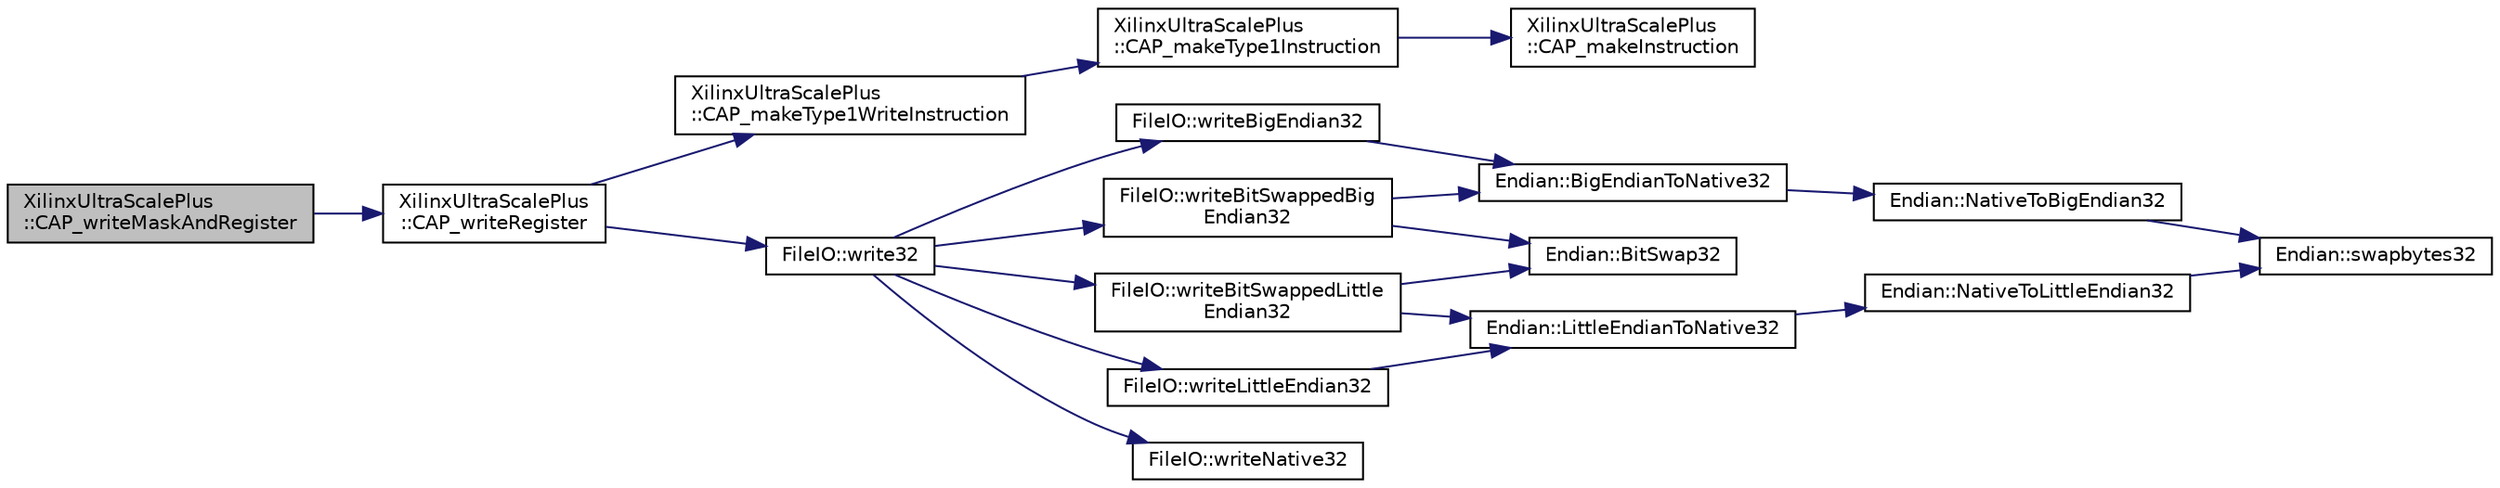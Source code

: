digraph "XilinxUltraScalePlus::CAP_writeMaskAndRegister"
{
 // INTERACTIVE_SVG=YES
 // LATEX_PDF_SIZE
  edge [fontname="Helvetica",fontsize="10",labelfontname="Helvetica",labelfontsize="10"];
  node [fontname="Helvetica",fontsize="10",shape=record];
  rankdir="LR";
  Node1 [label="XilinxUltraScalePlus\l::CAP_writeMaskAndRegister",height=0.2,width=0.4,color="black", fillcolor="grey75", style="filled", fontcolor="black",tooltip="Generate the encoding for writing a CAP register with a mask and write it to file ofstream."];
  Node1 -> Node2 [color="midnightblue",fontsize="10",style="solid",fontname="Helvetica"];
  Node2 [label="XilinxUltraScalePlus\l::CAP_writeRegister",height=0.2,width=0.4,color="black", fillcolor="white", style="filled",URL="$classXilinxUltraScalePlus.html#a24ae5ad716caec7390276bb39449658e",tooltip="Generate the encoding for writing a CAP register and write it to file ofstream."];
  Node2 -> Node3 [color="midnightblue",fontsize="10",style="solid",fontname="Helvetica"];
  Node3 [label="XilinxUltraScalePlus\l::CAP_makeType1WriteInstruction",height=0.2,width=0.4,color="black", fillcolor="white", style="filled",URL="$classXilinxUltraScalePlus.html#ab35a91fcdb182224b63bdffd57c3cc48",tooltip="Generate and return the encoding for a type 1 Write instruction."];
  Node3 -> Node4 [color="midnightblue",fontsize="10",style="solid",fontname="Helvetica"];
  Node4 [label="XilinxUltraScalePlus\l::CAP_makeType1Instruction",height=0.2,width=0.4,color="black", fillcolor="white", style="filled",URL="$classXilinxUltraScalePlus.html#a1d778781731c87486eebba98b97ef77b",tooltip="Generate and return the encoding for a type 1 instruction."];
  Node4 -> Node5 [color="midnightblue",fontsize="10",style="solid",fontname="Helvetica"];
  Node5 [label="XilinxUltraScalePlus\l::CAP_makeInstruction",height=0.2,width=0.4,color="black", fillcolor="white", style="filled",URL="$classXilinxUltraScalePlus.html#aa261ea6bf2b474d7aee3ab061853cd7e",tooltip="Generate and return the encoding for an instruction."];
  Node2 -> Node6 [color="midnightblue",fontsize="10",style="solid",fontname="Helvetica"];
  Node6 [label="FileIO::write32",height=0.2,width=0.4,color="black", fillcolor="white", style="filled",URL="$namespaceFileIO.html#a016934d3d8c167e7784f826b987cda3f",tooltip=" "];
  Node6 -> Node7 [color="midnightblue",fontsize="10",style="solid",fontname="Helvetica"];
  Node7 [label="FileIO::writeBigEndian32",height=0.2,width=0.4,color="black", fillcolor="white", style="filled",URL="$namespaceFileIO.html#a0b69d50fa3cb892a02baca2296f1c54d",tooltip=" "];
  Node7 -> Node8 [color="midnightblue",fontsize="10",style="solid",fontname="Helvetica"];
  Node8 [label="Endian::BigEndianToNative32",height=0.2,width=0.4,color="black", fillcolor="white", style="filled",URL="$namespaceEndian.html#a6a54530860ad8ec19facaaa26ae9a6ae",tooltip=" "];
  Node8 -> Node9 [color="midnightblue",fontsize="10",style="solid",fontname="Helvetica"];
  Node9 [label="Endian::NativeToBigEndian32",height=0.2,width=0.4,color="black", fillcolor="white", style="filled",URL="$namespaceEndian.html#a7cd80b2cb2ed674196a68549c8489f88",tooltip=" "];
  Node9 -> Node10 [color="midnightblue",fontsize="10",style="solid",fontname="Helvetica"];
  Node10 [label="Endian::swapbytes32",height=0.2,width=0.4,color="black", fillcolor="white", style="filled",URL="$namespaceEndian.html#a7c0178c39449483c29a1a305d0a73606",tooltip=" "];
  Node6 -> Node11 [color="midnightblue",fontsize="10",style="solid",fontname="Helvetica"];
  Node11 [label="FileIO::writeBitSwappedBig\lEndian32",height=0.2,width=0.4,color="black", fillcolor="white", style="filled",URL="$namespaceFileIO.html#af08039fd5e011e286b216b67140959ea",tooltip=" "];
  Node11 -> Node8 [color="midnightblue",fontsize="10",style="solid",fontname="Helvetica"];
  Node11 -> Node12 [color="midnightblue",fontsize="10",style="solid",fontname="Helvetica"];
  Node12 [label="Endian::BitSwap32",height=0.2,width=0.4,color="black", fillcolor="white", style="filled",URL="$namespaceEndian.html#abaf85e5d8d9641e35ffb4a5bcfc37f84",tooltip=" "];
  Node6 -> Node13 [color="midnightblue",fontsize="10",style="solid",fontname="Helvetica"];
  Node13 [label="FileIO::writeBitSwappedLittle\lEndian32",height=0.2,width=0.4,color="black", fillcolor="white", style="filled",URL="$namespaceFileIO.html#a60d14999a525e60b548765722c0cc49a",tooltip=" "];
  Node13 -> Node12 [color="midnightblue",fontsize="10",style="solid",fontname="Helvetica"];
  Node13 -> Node14 [color="midnightblue",fontsize="10",style="solid",fontname="Helvetica"];
  Node14 [label="Endian::LittleEndianToNative32",height=0.2,width=0.4,color="black", fillcolor="white", style="filled",URL="$namespaceEndian.html#aabd838029ed523d5280997f4ca10f859",tooltip=" "];
  Node14 -> Node15 [color="midnightblue",fontsize="10",style="solid",fontname="Helvetica"];
  Node15 [label="Endian::NativeToLittleEndian32",height=0.2,width=0.4,color="black", fillcolor="white", style="filled",URL="$namespaceEndian.html#a4ef36a4fee2f667cf8ac3f67017716bb",tooltip=" "];
  Node15 -> Node10 [color="midnightblue",fontsize="10",style="solid",fontname="Helvetica"];
  Node6 -> Node16 [color="midnightblue",fontsize="10",style="solid",fontname="Helvetica"];
  Node16 [label="FileIO::writeLittleEndian32",height=0.2,width=0.4,color="black", fillcolor="white", style="filled",URL="$namespaceFileIO.html#aaf3a57cefdd3a674741d9447c5fcf2a2",tooltip=" "];
  Node16 -> Node14 [color="midnightblue",fontsize="10",style="solid",fontname="Helvetica"];
  Node6 -> Node17 [color="midnightblue",fontsize="10",style="solid",fontname="Helvetica"];
  Node17 [label="FileIO::writeNative32",height=0.2,width=0.4,color="black", fillcolor="white", style="filled",URL="$namespaceFileIO.html#a8c0dbfd2ab8a248ca642203dc84bd2a4",tooltip=" "];
}
